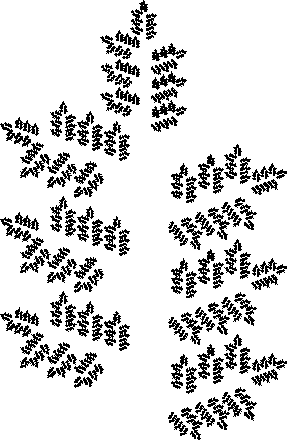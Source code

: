 settings.tex="pdflatex";

texpreamble("\usepackage{amsmath}
\usepackage{amsthm,amssymb}
\usepackage{mathpazo}
\usepackage[svgnames]{xcolor}
");
import graph;

size(0,220);

real r=0.3;

path P=(0,0)--(0,1);

picture step(picture p)
{	
	picture a=shift((0,0.75))*scale(r)*p;
	add(a,shift((0,0.7))*rotate(70)*scale(r)*p);
	add(a,shift((0,0.6))*rotate(-70)*scale(r)*p);
	add(a,shift((0,0.5))*rotate(70)*scale(r)*p);
	add(a,shift((0,0.4))*rotate(-70)*scale(r)*p);
	add(a,shift((0,0.3))*rotate(70)*scale(r)*p);
	add(a,shift((0,0.2))*rotate(-70)*scale(r)*p);
	return a;
}

picture calc;

draw(calc,P,linewidth(0.2));

picture[] pp={calc};

int n=5;

for(int i=1; i<=n; ++i){
	pp[i]=step(pp[i-1]);
	//draw(pp[i],P,linewidth(0.1));
	//add(step(currentpicture));
}

add(pp[n]);

write(-log(7)/log(r));